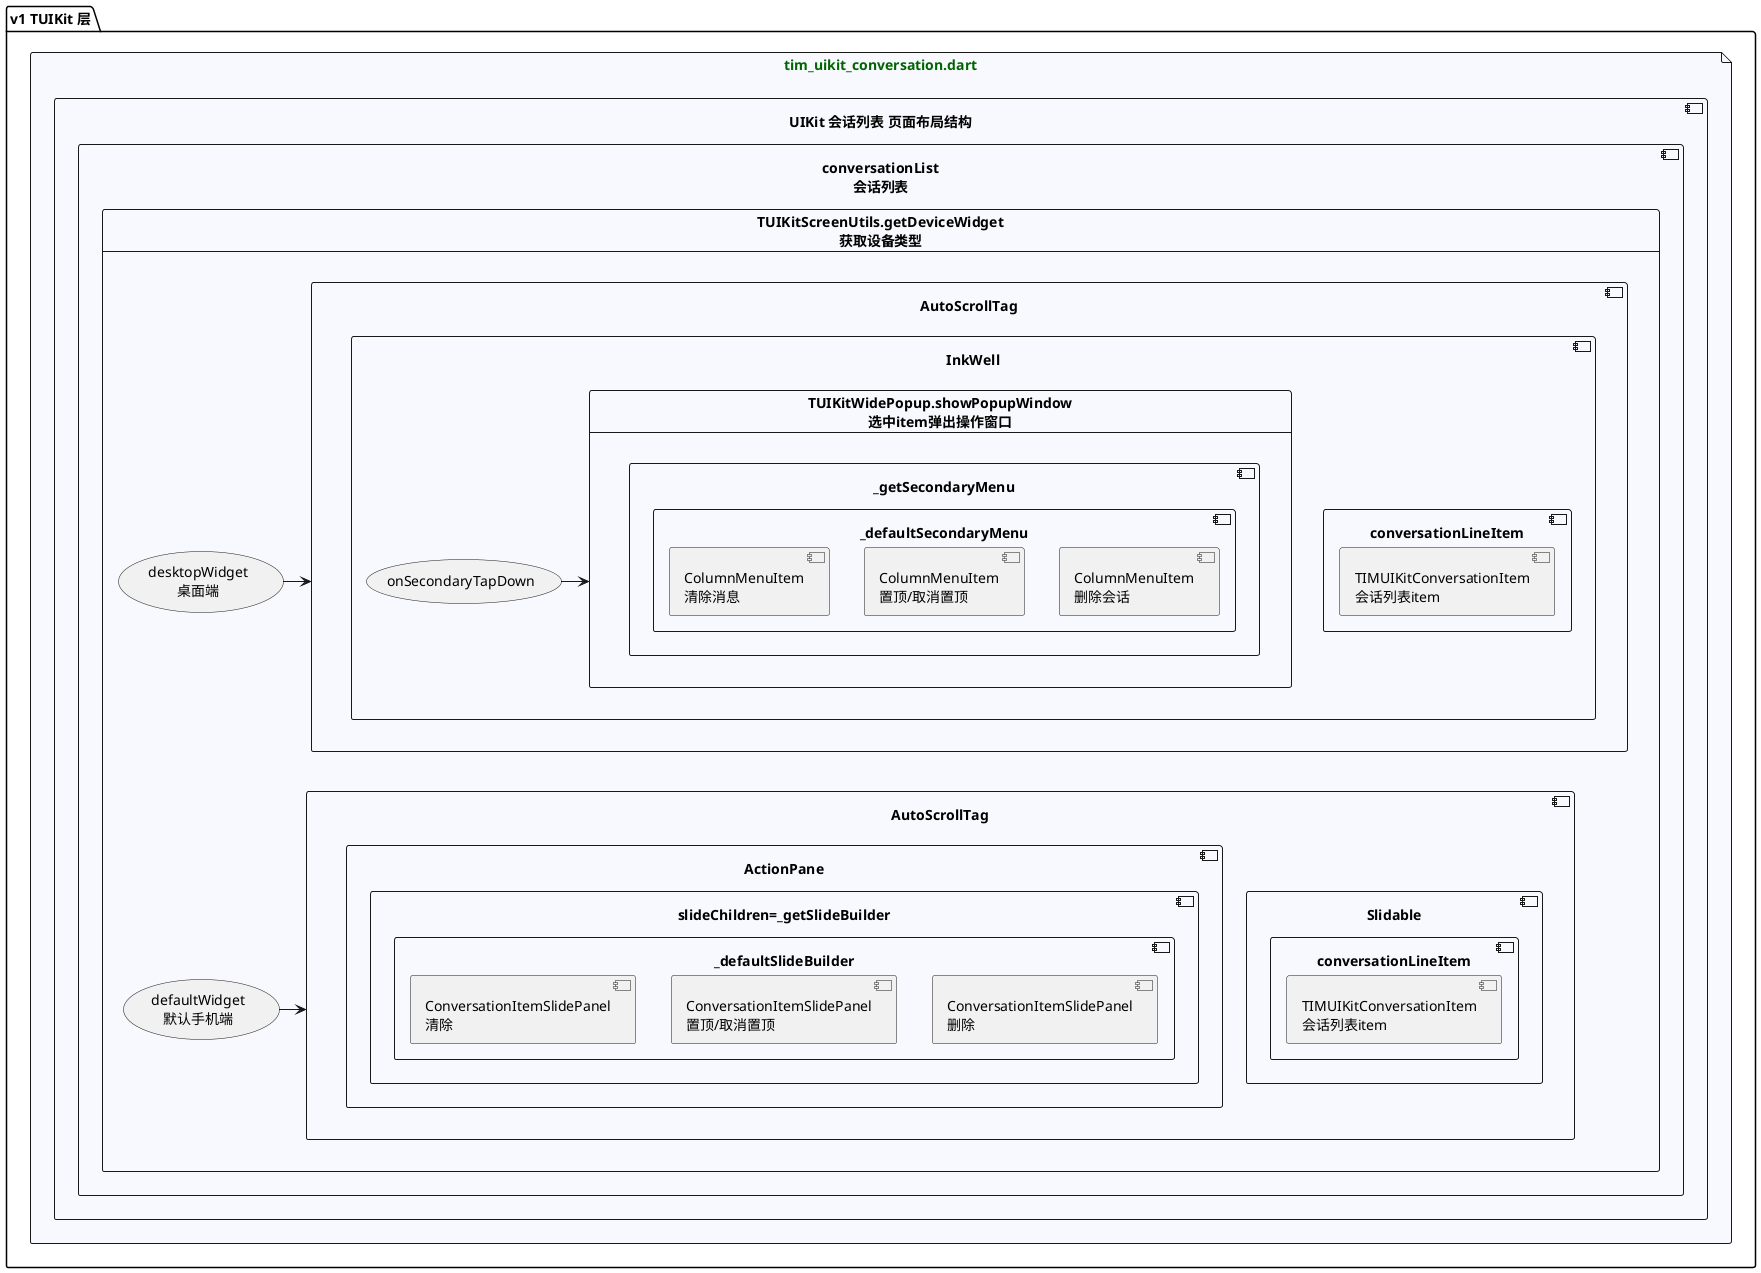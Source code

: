 @startuml
'https://plantuml.com/component-diagram

'属性初始化设置
skinparam file {
    FontColor #DarkGreen
    BackgroundColor #GhostWhite
}

package “v1 TUIKit 层” as v1TUIKit{
    file tim_uikit_conversation.dart as tim_uikit_conversation_dart{
        component "UIKit 会话列表 页面布局结构" as TIMUIKitConversation_W{

            component conversationList\n会话列表 as  tim_uikit_conversation_conversationList{

                card TUIKitScreenUtils.getDeviceWidget\n获取设备类型 as conversationList_getDeviceWidget{
                    (desktopWidget\n桌面端) as conversationList_getDeviceWidget_desktopWidget
                    component AutoScrollTag as conversationList_getDeviceWidget_desktopWidget_AutoScrollTag{
                        component InkWell as conversationList_getDeviceWidget_desktopWidget_AutoScrollTag_InkWell{
                            component conversationLineItem as conversationList_getDeviceWidget_desktopWidget_AutoScrollTag_InkWell_conversationLineItem{
                                component TIMUIKitConversationItem\n会话列表item as desktopWidget_TIMUIKitConversationItem_W{

                                }
                            }

                            (onSecondaryTapDown) as conversationList_getDeviceWidget_desktopWidget_AutoScrollTag_InkWell_onSecondaryTapDown
                            card TUIKitWidePopup.showPopupWindow\n选中item弹出操作窗口 as conversationList_getDeviceWidget_desktopWidget_AutoScrollTag_InkWell_showPopupWindow{
                                component _getSecondaryMenu as conversationList_getDeviceWidget_desktopWidget_AutoScrollTag_InkWell_showPopupWindow__getSecondaryMenu{
                                    component _defaultSecondaryMenu as conversationList_getDeviceWidget_desktopWidget_AutoScrollTag_InkWell_showPopupWindow__getSecondaryMenu__defaultSecondaryMenu{
                                        [ColumnMenuItem\n清除消息] as conversationList_getDeviceWidget_desktopWidget_AutoScrollTag_InkWell_showPopupWindow__getSecondaryMenu__defaultSecondaryMenu_clean
                                        [ColumnMenuItem\n置顶/取消置顶] as conversationList_getDeviceWidget_desktopWidget_AutoScrollTag_InkWell_showPopupWindow__getSecondaryMenu__defaultSecondaryMenu_pin
                                        [ColumnMenuItem\n删除会话] as conversationList_getDeviceWidget_desktopWidget_AutoScrollTag_InkWell_showPopupWindow__getSecondaryMenu__defaultSecondaryMenu_delete

                                        conversationList_getDeviceWidget_desktopWidget_AutoScrollTag_InkWell_showPopupWindow__getSecondaryMenu__defaultSecondaryMenu_clean .[hidden] conversationList_getDeviceWidget_desktopWidget_AutoScrollTag_InkWell_showPopupWindow__getSecondaryMenu__defaultSecondaryMenu_pin
                                        conversationList_getDeviceWidget_desktopWidget_AutoScrollTag_InkWell_showPopupWindow__getSecondaryMenu__defaultSecondaryMenu_pin .[hidden] conversationList_getDeviceWidget_desktopWidget_AutoScrollTag_InkWell_showPopupWindow__getSecondaryMenu__defaultSecondaryMenu_delete
                                    }
                                }
                            }

                            conversationList_getDeviceWidget_desktopWidget_AutoScrollTag_InkWell_onSecondaryTapDown -left-> conversationList_getDeviceWidget_desktopWidget_AutoScrollTag_InkWell_showPopupWindow
                        }
                    }

                    (defaultWidget\n默认手机端) as conversationList_getDeviceWidget_defaultWidget
                    component AutoScrollTag as conversationList_getDeviceWidget_defaultWidget_AutoScrollTag{
                        component Slidable as conversationList_getDeviceWidget_defaultWidget_AutoScrollTag_Slidable{
                            component conversationLineItem as conversationList_getDeviceWidget_defaultWidget_AutoScrollTag_Slidable_conversationLineItem{
                                component TIMUIKitConversationItem\n会话列表item as defaultWidget_TIMUIKitConversationItem_W{

                                }
                            }
                        }

                        component ActionPane as conversationList_getDeviceWidget_defaultWidget_AutoScrollTag_ActionPane{
                            component slideChildren=_getSlideBuilder as conversationList_getDeviceWidget_defaultWidget_AutoScrollTag_ActionPane__getSlideBuilder{
                                component _defaultSlideBuilder as conversationList_getDeviceWidget_defaultWidget_AutoScrollTag_ActionPane__getSlideBuilder__defaultSlideBuilder{
                                    [ConversationItemSlidePanel\n清除] as conversationList_getDeviceWidget_defaultWidget_AutoScrollTag_ActionPane__getSlideBuilder__defaultSlideBuilder_clean
                                    [ConversationItemSlidePanel\n置顶/取消置顶] as conversationList_getDeviceWidget_defaultWidget_AutoScrollTag_ActionPane__getSlideBuilder__defaultSlideBuilder_pin
                                    [ConversationItemSlidePanel\n删除] as conversationList_getDeviceWidget_defaultWidget_AutoScrollTag_ActionPane__getSlideBuilder__defaultSlideBuilder_delete

                                    conversationList_getDeviceWidget_defaultWidget_AutoScrollTag_ActionPane__getSlideBuilder__defaultSlideBuilder_clean .[hidden] conversationList_getDeviceWidget_defaultWidget_AutoScrollTag_ActionPane__getSlideBuilder__defaultSlideBuilder_pin
                                    conversationList_getDeviceWidget_defaultWidget_AutoScrollTag_ActionPane__getSlideBuilder__defaultSlideBuilder_pin .[hidden] conversationList_getDeviceWidget_defaultWidget_AutoScrollTag_ActionPane__getSlideBuilder__defaultSlideBuilder_delete
                                }
                            }
                        }
                    }

                    conversationList_getDeviceWidget_desktopWidget -> conversationList_getDeviceWidget_desktopWidget_AutoScrollTag
                    conversationList_getDeviceWidget_defaultWidget -> conversationList_getDeviceWidget_defaultWidget_AutoScrollTag

                    conversationList_getDeviceWidget_desktopWidget ..[hidden] conversationList_getDeviceWidget_defaultWidget
                }



            }


        }
    }
}

@enduml